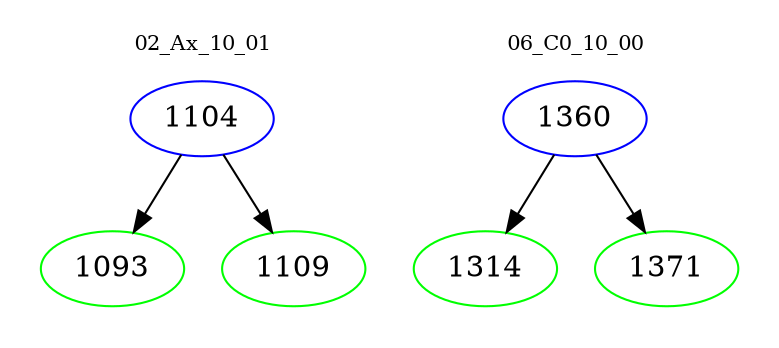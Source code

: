 digraph{
subgraph cluster_0 {
color = white
label = "02_Ax_10_01";
fontsize=10;
T0_1104 [label="1104", color="blue"]
T0_1104 -> T0_1093 [color="black"]
T0_1093 [label="1093", color="green"]
T0_1104 -> T0_1109 [color="black"]
T0_1109 [label="1109", color="green"]
}
subgraph cluster_1 {
color = white
label = "06_C0_10_00";
fontsize=10;
T1_1360 [label="1360", color="blue"]
T1_1360 -> T1_1314 [color="black"]
T1_1314 [label="1314", color="green"]
T1_1360 -> T1_1371 [color="black"]
T1_1371 [label="1371", color="green"]
}
}
